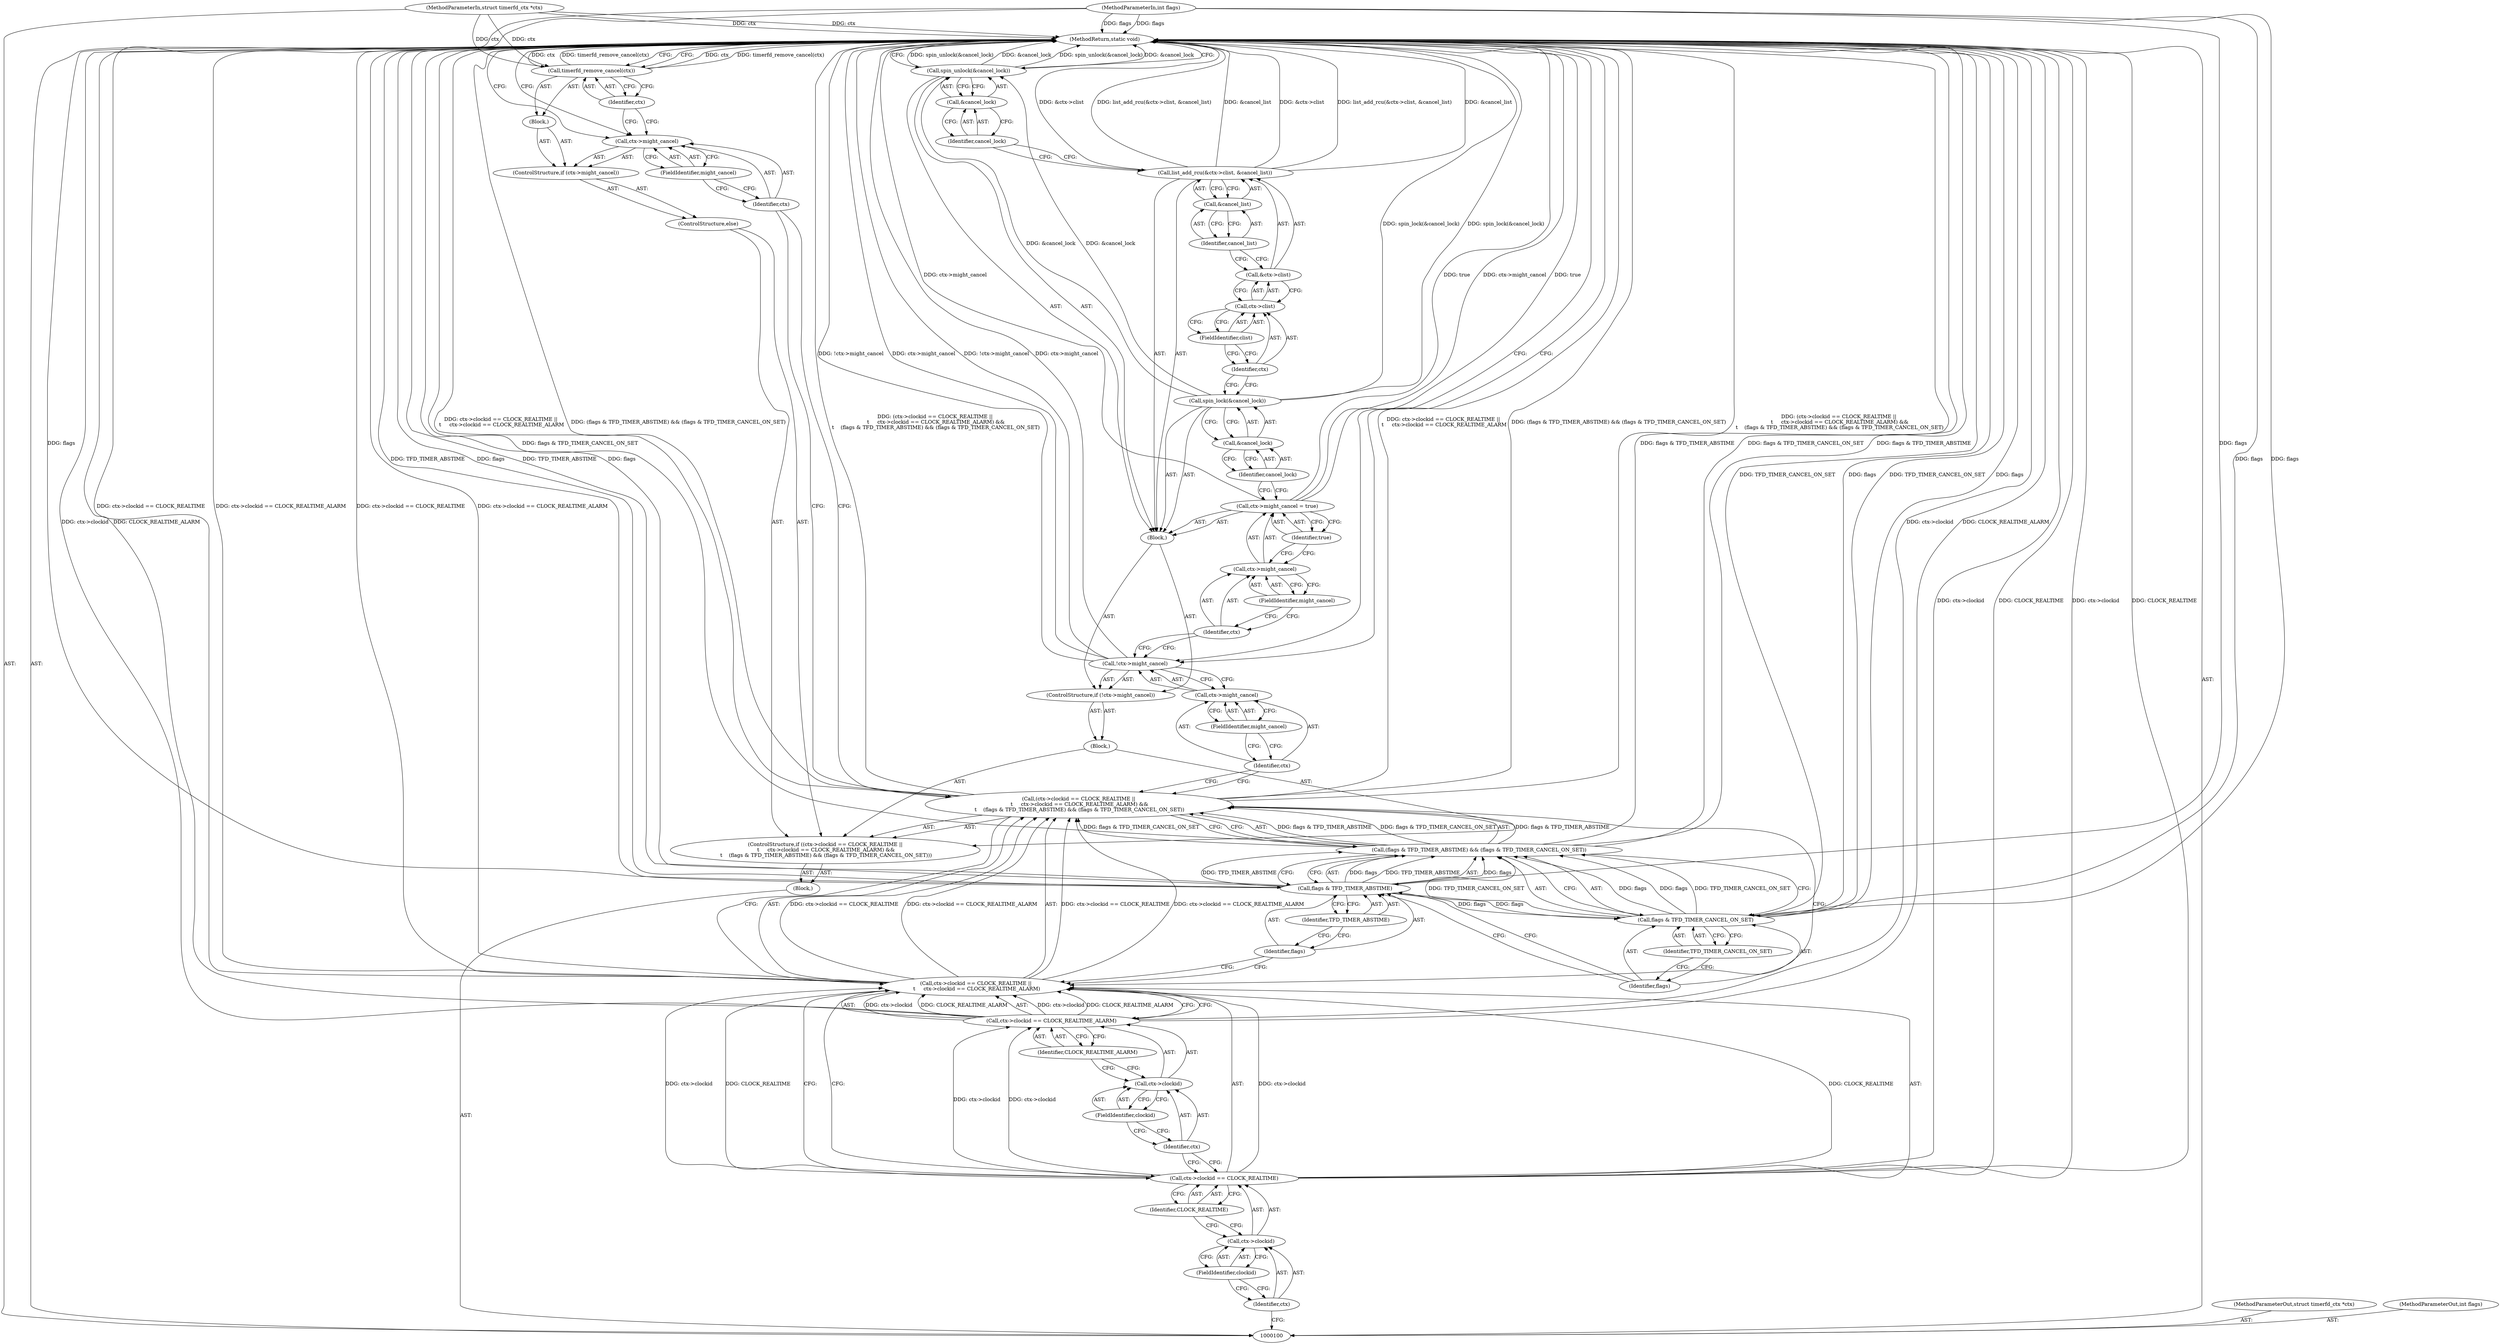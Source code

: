 digraph "1_linux_1e38da300e1e395a15048b0af1e5305bd91402f6_1" {
"1000157" [label="(MethodReturn,static void)"];
"1000101" [label="(MethodParameterIn,struct timerfd_ctx *ctx)"];
"1000219" [label="(MethodParameterOut,struct timerfd_ctx *ctx)"];
"1000102" [label="(MethodParameterIn,int flags)"];
"1000220" [label="(MethodParameterOut,int flags)"];
"1000147" [label="(Call,&cancel_lock)"];
"1000148" [label="(Identifier,cancel_lock)"];
"1000146" [label="(Call,spin_unlock(&cancel_lock))"];
"1000151" [label="(Call,ctx->might_cancel)"];
"1000152" [label="(Identifier,ctx)"];
"1000153" [label="(FieldIdentifier,might_cancel)"];
"1000149" [label="(ControlStructure,else)"];
"1000154" [label="(Block,)"];
"1000150" [label="(ControlStructure,if (ctx->might_cancel))"];
"1000155" [label="(Call,timerfd_remove_cancel(ctx))"];
"1000156" [label="(Identifier,ctx)"];
"1000103" [label="(Block,)"];
"1000110" [label="(FieldIdentifier,clockid)"];
"1000104" [label="(ControlStructure,if ((ctx->clockid == CLOCK_REALTIME ||\n \t     ctx->clockid == CLOCK_REALTIME_ALARM) &&\n \t    (flags & TFD_TIMER_ABSTIME) && (flags & TFD_TIMER_CANCEL_ON_SET)))"];
"1000111" [label="(Identifier,CLOCK_REALTIME)"];
"1000105" [label="(Call,(ctx->clockid == CLOCK_REALTIME ||\n \t     ctx->clockid == CLOCK_REALTIME_ALARM) &&\n \t    (flags & TFD_TIMER_ABSTIME) && (flags & TFD_TIMER_CANCEL_ON_SET))"];
"1000106" [label="(Call,ctx->clockid == CLOCK_REALTIME ||\n \t     ctx->clockid == CLOCK_REALTIME_ALARM)"];
"1000107" [label="(Call,ctx->clockid == CLOCK_REALTIME)"];
"1000108" [label="(Call,ctx->clockid)"];
"1000109" [label="(Identifier,ctx)"];
"1000115" [label="(FieldIdentifier,clockid)"];
"1000116" [label="(Identifier,CLOCK_REALTIME_ALARM)"];
"1000112" [label="(Call,ctx->clockid == CLOCK_REALTIME_ALARM)"];
"1000113" [label="(Call,ctx->clockid)"];
"1000114" [label="(Identifier,ctx)"];
"1000120" [label="(Identifier,TFD_TIMER_ABSTIME)"];
"1000121" [label="(Call,flags & TFD_TIMER_CANCEL_ON_SET)"];
"1000122" [label="(Identifier,flags)"];
"1000123" [label="(Identifier,TFD_TIMER_CANCEL_ON_SET)"];
"1000117" [label="(Call,(flags & TFD_TIMER_ABSTIME) && (flags & TFD_TIMER_CANCEL_ON_SET))"];
"1000118" [label="(Call,flags & TFD_TIMER_ABSTIME)"];
"1000119" [label="(Identifier,flags)"];
"1000124" [label="(Block,)"];
"1000129" [label="(FieldIdentifier,might_cancel)"];
"1000125" [label="(ControlStructure,if (!ctx->might_cancel))"];
"1000130" [label="(Block,)"];
"1000126" [label="(Call,!ctx->might_cancel)"];
"1000127" [label="(Call,ctx->might_cancel)"];
"1000128" [label="(Identifier,ctx)"];
"1000135" [label="(Identifier,true)"];
"1000131" [label="(Call,ctx->might_cancel = true)"];
"1000132" [label="(Call,ctx->might_cancel)"];
"1000133" [label="(Identifier,ctx)"];
"1000134" [label="(FieldIdentifier,might_cancel)"];
"1000137" [label="(Call,&cancel_lock)"];
"1000138" [label="(Identifier,cancel_lock)"];
"1000136" [label="(Call,spin_lock(&cancel_lock))"];
"1000140" [label="(Call,&ctx->clist)"];
"1000141" [label="(Call,ctx->clist)"];
"1000142" [label="(Identifier,ctx)"];
"1000143" [label="(FieldIdentifier,clist)"];
"1000144" [label="(Call,&cancel_list)"];
"1000145" [label="(Identifier,cancel_list)"];
"1000139" [label="(Call,list_add_rcu(&ctx->clist, &cancel_list))"];
"1000157" -> "1000100"  [label="AST: "];
"1000157" -> "1000146"  [label="CFG: "];
"1000157" -> "1000126"  [label="CFG: "];
"1000157" -> "1000155"  [label="CFG: "];
"1000157" -> "1000151"  [label="CFG: "];
"1000105" -> "1000157"  [label="DDG: (flags & TFD_TIMER_ABSTIME) && (flags & TFD_TIMER_CANCEL_ON_SET)"];
"1000105" -> "1000157"  [label="DDG: (ctx->clockid == CLOCK_REALTIME ||\n \t     ctx->clockid == CLOCK_REALTIME_ALARM) &&\n \t    (flags & TFD_TIMER_ABSTIME) && (flags & TFD_TIMER_CANCEL_ON_SET)"];
"1000105" -> "1000157"  [label="DDG: ctx->clockid == CLOCK_REALTIME ||\n \t     ctx->clockid == CLOCK_REALTIME_ALARM"];
"1000126" -> "1000157"  [label="DDG: !ctx->might_cancel"];
"1000126" -> "1000157"  [label="DDG: ctx->might_cancel"];
"1000107" -> "1000157"  [label="DDG: ctx->clockid"];
"1000107" -> "1000157"  [label="DDG: CLOCK_REALTIME"];
"1000106" -> "1000157"  [label="DDG: ctx->clockid == CLOCK_REALTIME"];
"1000106" -> "1000157"  [label="DDG: ctx->clockid == CLOCK_REALTIME_ALARM"];
"1000139" -> "1000157"  [label="DDG: &ctx->clist"];
"1000139" -> "1000157"  [label="DDG: list_add_rcu(&ctx->clist, &cancel_list)"];
"1000139" -> "1000157"  [label="DDG: &cancel_list"];
"1000117" -> "1000157"  [label="DDG: flags & TFD_TIMER_CANCEL_ON_SET"];
"1000117" -> "1000157"  [label="DDG: flags & TFD_TIMER_ABSTIME"];
"1000155" -> "1000157"  [label="DDG: ctx"];
"1000155" -> "1000157"  [label="DDG: timerfd_remove_cancel(ctx)"];
"1000118" -> "1000157"  [label="DDG: flags"];
"1000118" -> "1000157"  [label="DDG: TFD_TIMER_ABSTIME"];
"1000146" -> "1000157"  [label="DDG: spin_unlock(&cancel_lock)"];
"1000146" -> "1000157"  [label="DDG: &cancel_lock"];
"1000121" -> "1000157"  [label="DDG: TFD_TIMER_CANCEL_ON_SET"];
"1000121" -> "1000157"  [label="DDG: flags"];
"1000131" -> "1000157"  [label="DDG: ctx->might_cancel"];
"1000131" -> "1000157"  [label="DDG: true"];
"1000102" -> "1000157"  [label="DDG: flags"];
"1000112" -> "1000157"  [label="DDG: ctx->clockid"];
"1000112" -> "1000157"  [label="DDG: CLOCK_REALTIME_ALARM"];
"1000101" -> "1000157"  [label="DDG: ctx"];
"1000136" -> "1000157"  [label="DDG: spin_lock(&cancel_lock)"];
"1000101" -> "1000100"  [label="AST: "];
"1000101" -> "1000157"  [label="DDG: ctx"];
"1000101" -> "1000155"  [label="DDG: ctx"];
"1000219" -> "1000100"  [label="AST: "];
"1000102" -> "1000100"  [label="AST: "];
"1000102" -> "1000157"  [label="DDG: flags"];
"1000102" -> "1000118"  [label="DDG: flags"];
"1000102" -> "1000121"  [label="DDG: flags"];
"1000220" -> "1000100"  [label="AST: "];
"1000147" -> "1000146"  [label="AST: "];
"1000147" -> "1000148"  [label="CFG: "];
"1000148" -> "1000147"  [label="AST: "];
"1000146" -> "1000147"  [label="CFG: "];
"1000148" -> "1000147"  [label="AST: "];
"1000148" -> "1000139"  [label="CFG: "];
"1000147" -> "1000148"  [label="CFG: "];
"1000146" -> "1000130"  [label="AST: "];
"1000146" -> "1000147"  [label="CFG: "];
"1000147" -> "1000146"  [label="AST: "];
"1000157" -> "1000146"  [label="CFG: "];
"1000146" -> "1000157"  [label="DDG: spin_unlock(&cancel_lock)"];
"1000146" -> "1000157"  [label="DDG: &cancel_lock"];
"1000136" -> "1000146"  [label="DDG: &cancel_lock"];
"1000151" -> "1000150"  [label="AST: "];
"1000151" -> "1000153"  [label="CFG: "];
"1000152" -> "1000151"  [label="AST: "];
"1000153" -> "1000151"  [label="AST: "];
"1000156" -> "1000151"  [label="CFG: "];
"1000157" -> "1000151"  [label="CFG: "];
"1000152" -> "1000151"  [label="AST: "];
"1000152" -> "1000105"  [label="CFG: "];
"1000153" -> "1000152"  [label="CFG: "];
"1000153" -> "1000151"  [label="AST: "];
"1000153" -> "1000152"  [label="CFG: "];
"1000151" -> "1000153"  [label="CFG: "];
"1000149" -> "1000104"  [label="AST: "];
"1000150" -> "1000149"  [label="AST: "];
"1000154" -> "1000150"  [label="AST: "];
"1000155" -> "1000154"  [label="AST: "];
"1000150" -> "1000149"  [label="AST: "];
"1000151" -> "1000150"  [label="AST: "];
"1000154" -> "1000150"  [label="AST: "];
"1000155" -> "1000154"  [label="AST: "];
"1000155" -> "1000156"  [label="CFG: "];
"1000156" -> "1000155"  [label="AST: "];
"1000157" -> "1000155"  [label="CFG: "];
"1000155" -> "1000157"  [label="DDG: ctx"];
"1000155" -> "1000157"  [label="DDG: timerfd_remove_cancel(ctx)"];
"1000101" -> "1000155"  [label="DDG: ctx"];
"1000156" -> "1000155"  [label="AST: "];
"1000156" -> "1000151"  [label="CFG: "];
"1000155" -> "1000156"  [label="CFG: "];
"1000103" -> "1000100"  [label="AST: "];
"1000104" -> "1000103"  [label="AST: "];
"1000110" -> "1000108"  [label="AST: "];
"1000110" -> "1000109"  [label="CFG: "];
"1000108" -> "1000110"  [label="CFG: "];
"1000104" -> "1000103"  [label="AST: "];
"1000105" -> "1000104"  [label="AST: "];
"1000124" -> "1000104"  [label="AST: "];
"1000149" -> "1000104"  [label="AST: "];
"1000111" -> "1000107"  [label="AST: "];
"1000111" -> "1000108"  [label="CFG: "];
"1000107" -> "1000111"  [label="CFG: "];
"1000105" -> "1000104"  [label="AST: "];
"1000105" -> "1000106"  [label="CFG: "];
"1000105" -> "1000117"  [label="CFG: "];
"1000106" -> "1000105"  [label="AST: "];
"1000117" -> "1000105"  [label="AST: "];
"1000128" -> "1000105"  [label="CFG: "];
"1000152" -> "1000105"  [label="CFG: "];
"1000105" -> "1000157"  [label="DDG: (flags & TFD_TIMER_ABSTIME) && (flags & TFD_TIMER_CANCEL_ON_SET)"];
"1000105" -> "1000157"  [label="DDG: (ctx->clockid == CLOCK_REALTIME ||\n \t     ctx->clockid == CLOCK_REALTIME_ALARM) &&\n \t    (flags & TFD_TIMER_ABSTIME) && (flags & TFD_TIMER_CANCEL_ON_SET)"];
"1000105" -> "1000157"  [label="DDG: ctx->clockid == CLOCK_REALTIME ||\n \t     ctx->clockid == CLOCK_REALTIME_ALARM"];
"1000106" -> "1000105"  [label="DDG: ctx->clockid == CLOCK_REALTIME"];
"1000106" -> "1000105"  [label="DDG: ctx->clockid == CLOCK_REALTIME_ALARM"];
"1000117" -> "1000105"  [label="DDG: flags & TFD_TIMER_ABSTIME"];
"1000117" -> "1000105"  [label="DDG: flags & TFD_TIMER_CANCEL_ON_SET"];
"1000106" -> "1000105"  [label="AST: "];
"1000106" -> "1000107"  [label="CFG: "];
"1000106" -> "1000112"  [label="CFG: "];
"1000107" -> "1000106"  [label="AST: "];
"1000112" -> "1000106"  [label="AST: "];
"1000119" -> "1000106"  [label="CFG: "];
"1000105" -> "1000106"  [label="CFG: "];
"1000106" -> "1000157"  [label="DDG: ctx->clockid == CLOCK_REALTIME"];
"1000106" -> "1000157"  [label="DDG: ctx->clockid == CLOCK_REALTIME_ALARM"];
"1000106" -> "1000105"  [label="DDG: ctx->clockid == CLOCK_REALTIME"];
"1000106" -> "1000105"  [label="DDG: ctx->clockid == CLOCK_REALTIME_ALARM"];
"1000107" -> "1000106"  [label="DDG: ctx->clockid"];
"1000107" -> "1000106"  [label="DDG: CLOCK_REALTIME"];
"1000112" -> "1000106"  [label="DDG: ctx->clockid"];
"1000112" -> "1000106"  [label="DDG: CLOCK_REALTIME_ALARM"];
"1000107" -> "1000106"  [label="AST: "];
"1000107" -> "1000111"  [label="CFG: "];
"1000108" -> "1000107"  [label="AST: "];
"1000111" -> "1000107"  [label="AST: "];
"1000114" -> "1000107"  [label="CFG: "];
"1000106" -> "1000107"  [label="CFG: "];
"1000107" -> "1000157"  [label="DDG: ctx->clockid"];
"1000107" -> "1000157"  [label="DDG: CLOCK_REALTIME"];
"1000107" -> "1000106"  [label="DDG: ctx->clockid"];
"1000107" -> "1000106"  [label="DDG: CLOCK_REALTIME"];
"1000107" -> "1000112"  [label="DDG: ctx->clockid"];
"1000108" -> "1000107"  [label="AST: "];
"1000108" -> "1000110"  [label="CFG: "];
"1000109" -> "1000108"  [label="AST: "];
"1000110" -> "1000108"  [label="AST: "];
"1000111" -> "1000108"  [label="CFG: "];
"1000109" -> "1000108"  [label="AST: "];
"1000109" -> "1000100"  [label="CFG: "];
"1000110" -> "1000109"  [label="CFG: "];
"1000115" -> "1000113"  [label="AST: "];
"1000115" -> "1000114"  [label="CFG: "];
"1000113" -> "1000115"  [label="CFG: "];
"1000116" -> "1000112"  [label="AST: "];
"1000116" -> "1000113"  [label="CFG: "];
"1000112" -> "1000116"  [label="CFG: "];
"1000112" -> "1000106"  [label="AST: "];
"1000112" -> "1000116"  [label="CFG: "];
"1000113" -> "1000112"  [label="AST: "];
"1000116" -> "1000112"  [label="AST: "];
"1000106" -> "1000112"  [label="CFG: "];
"1000112" -> "1000157"  [label="DDG: ctx->clockid"];
"1000112" -> "1000157"  [label="DDG: CLOCK_REALTIME_ALARM"];
"1000112" -> "1000106"  [label="DDG: ctx->clockid"];
"1000112" -> "1000106"  [label="DDG: CLOCK_REALTIME_ALARM"];
"1000107" -> "1000112"  [label="DDG: ctx->clockid"];
"1000113" -> "1000112"  [label="AST: "];
"1000113" -> "1000115"  [label="CFG: "];
"1000114" -> "1000113"  [label="AST: "];
"1000115" -> "1000113"  [label="AST: "];
"1000116" -> "1000113"  [label="CFG: "];
"1000114" -> "1000113"  [label="AST: "];
"1000114" -> "1000107"  [label="CFG: "];
"1000115" -> "1000114"  [label="CFG: "];
"1000120" -> "1000118"  [label="AST: "];
"1000120" -> "1000119"  [label="CFG: "];
"1000118" -> "1000120"  [label="CFG: "];
"1000121" -> "1000117"  [label="AST: "];
"1000121" -> "1000123"  [label="CFG: "];
"1000122" -> "1000121"  [label="AST: "];
"1000123" -> "1000121"  [label="AST: "];
"1000117" -> "1000121"  [label="CFG: "];
"1000121" -> "1000157"  [label="DDG: TFD_TIMER_CANCEL_ON_SET"];
"1000121" -> "1000157"  [label="DDG: flags"];
"1000121" -> "1000117"  [label="DDG: flags"];
"1000121" -> "1000117"  [label="DDG: TFD_TIMER_CANCEL_ON_SET"];
"1000118" -> "1000121"  [label="DDG: flags"];
"1000102" -> "1000121"  [label="DDG: flags"];
"1000122" -> "1000121"  [label="AST: "];
"1000122" -> "1000118"  [label="CFG: "];
"1000123" -> "1000122"  [label="CFG: "];
"1000123" -> "1000121"  [label="AST: "];
"1000123" -> "1000122"  [label="CFG: "];
"1000121" -> "1000123"  [label="CFG: "];
"1000117" -> "1000105"  [label="AST: "];
"1000117" -> "1000118"  [label="CFG: "];
"1000117" -> "1000121"  [label="CFG: "];
"1000118" -> "1000117"  [label="AST: "];
"1000121" -> "1000117"  [label="AST: "];
"1000105" -> "1000117"  [label="CFG: "];
"1000117" -> "1000157"  [label="DDG: flags & TFD_TIMER_CANCEL_ON_SET"];
"1000117" -> "1000157"  [label="DDG: flags & TFD_TIMER_ABSTIME"];
"1000117" -> "1000105"  [label="DDG: flags & TFD_TIMER_ABSTIME"];
"1000117" -> "1000105"  [label="DDG: flags & TFD_TIMER_CANCEL_ON_SET"];
"1000118" -> "1000117"  [label="DDG: flags"];
"1000118" -> "1000117"  [label="DDG: TFD_TIMER_ABSTIME"];
"1000121" -> "1000117"  [label="DDG: flags"];
"1000121" -> "1000117"  [label="DDG: TFD_TIMER_CANCEL_ON_SET"];
"1000118" -> "1000117"  [label="AST: "];
"1000118" -> "1000120"  [label="CFG: "];
"1000119" -> "1000118"  [label="AST: "];
"1000120" -> "1000118"  [label="AST: "];
"1000122" -> "1000118"  [label="CFG: "];
"1000117" -> "1000118"  [label="CFG: "];
"1000118" -> "1000157"  [label="DDG: flags"];
"1000118" -> "1000157"  [label="DDG: TFD_TIMER_ABSTIME"];
"1000118" -> "1000117"  [label="DDG: flags"];
"1000118" -> "1000117"  [label="DDG: TFD_TIMER_ABSTIME"];
"1000102" -> "1000118"  [label="DDG: flags"];
"1000118" -> "1000121"  [label="DDG: flags"];
"1000119" -> "1000118"  [label="AST: "];
"1000119" -> "1000106"  [label="CFG: "];
"1000120" -> "1000119"  [label="CFG: "];
"1000124" -> "1000104"  [label="AST: "];
"1000125" -> "1000124"  [label="AST: "];
"1000129" -> "1000127"  [label="AST: "];
"1000129" -> "1000128"  [label="CFG: "];
"1000127" -> "1000129"  [label="CFG: "];
"1000125" -> "1000124"  [label="AST: "];
"1000126" -> "1000125"  [label="AST: "];
"1000130" -> "1000125"  [label="AST: "];
"1000130" -> "1000125"  [label="AST: "];
"1000131" -> "1000130"  [label="AST: "];
"1000136" -> "1000130"  [label="AST: "];
"1000139" -> "1000130"  [label="AST: "];
"1000146" -> "1000130"  [label="AST: "];
"1000126" -> "1000125"  [label="AST: "];
"1000126" -> "1000127"  [label="CFG: "];
"1000127" -> "1000126"  [label="AST: "];
"1000133" -> "1000126"  [label="CFG: "];
"1000157" -> "1000126"  [label="CFG: "];
"1000126" -> "1000157"  [label="DDG: !ctx->might_cancel"];
"1000126" -> "1000157"  [label="DDG: ctx->might_cancel"];
"1000127" -> "1000126"  [label="AST: "];
"1000127" -> "1000129"  [label="CFG: "];
"1000128" -> "1000127"  [label="AST: "];
"1000129" -> "1000127"  [label="AST: "];
"1000126" -> "1000127"  [label="CFG: "];
"1000128" -> "1000127"  [label="AST: "];
"1000128" -> "1000105"  [label="CFG: "];
"1000129" -> "1000128"  [label="CFG: "];
"1000135" -> "1000131"  [label="AST: "];
"1000135" -> "1000132"  [label="CFG: "];
"1000131" -> "1000135"  [label="CFG: "];
"1000131" -> "1000130"  [label="AST: "];
"1000131" -> "1000135"  [label="CFG: "];
"1000132" -> "1000131"  [label="AST: "];
"1000135" -> "1000131"  [label="AST: "];
"1000138" -> "1000131"  [label="CFG: "];
"1000131" -> "1000157"  [label="DDG: ctx->might_cancel"];
"1000131" -> "1000157"  [label="DDG: true"];
"1000132" -> "1000131"  [label="AST: "];
"1000132" -> "1000134"  [label="CFG: "];
"1000133" -> "1000132"  [label="AST: "];
"1000134" -> "1000132"  [label="AST: "];
"1000135" -> "1000132"  [label="CFG: "];
"1000133" -> "1000132"  [label="AST: "];
"1000133" -> "1000126"  [label="CFG: "];
"1000134" -> "1000133"  [label="CFG: "];
"1000134" -> "1000132"  [label="AST: "];
"1000134" -> "1000133"  [label="CFG: "];
"1000132" -> "1000134"  [label="CFG: "];
"1000137" -> "1000136"  [label="AST: "];
"1000137" -> "1000138"  [label="CFG: "];
"1000138" -> "1000137"  [label="AST: "];
"1000136" -> "1000137"  [label="CFG: "];
"1000138" -> "1000137"  [label="AST: "];
"1000138" -> "1000131"  [label="CFG: "];
"1000137" -> "1000138"  [label="CFG: "];
"1000136" -> "1000130"  [label="AST: "];
"1000136" -> "1000137"  [label="CFG: "];
"1000137" -> "1000136"  [label="AST: "];
"1000142" -> "1000136"  [label="CFG: "];
"1000136" -> "1000157"  [label="DDG: spin_lock(&cancel_lock)"];
"1000136" -> "1000146"  [label="DDG: &cancel_lock"];
"1000140" -> "1000139"  [label="AST: "];
"1000140" -> "1000141"  [label="CFG: "];
"1000141" -> "1000140"  [label="AST: "];
"1000145" -> "1000140"  [label="CFG: "];
"1000141" -> "1000140"  [label="AST: "];
"1000141" -> "1000143"  [label="CFG: "];
"1000142" -> "1000141"  [label="AST: "];
"1000143" -> "1000141"  [label="AST: "];
"1000140" -> "1000141"  [label="CFG: "];
"1000142" -> "1000141"  [label="AST: "];
"1000142" -> "1000136"  [label="CFG: "];
"1000143" -> "1000142"  [label="CFG: "];
"1000143" -> "1000141"  [label="AST: "];
"1000143" -> "1000142"  [label="CFG: "];
"1000141" -> "1000143"  [label="CFG: "];
"1000144" -> "1000139"  [label="AST: "];
"1000144" -> "1000145"  [label="CFG: "];
"1000145" -> "1000144"  [label="AST: "];
"1000139" -> "1000144"  [label="CFG: "];
"1000145" -> "1000144"  [label="AST: "];
"1000145" -> "1000140"  [label="CFG: "];
"1000144" -> "1000145"  [label="CFG: "];
"1000139" -> "1000130"  [label="AST: "];
"1000139" -> "1000144"  [label="CFG: "];
"1000140" -> "1000139"  [label="AST: "];
"1000144" -> "1000139"  [label="AST: "];
"1000148" -> "1000139"  [label="CFG: "];
"1000139" -> "1000157"  [label="DDG: &ctx->clist"];
"1000139" -> "1000157"  [label="DDG: list_add_rcu(&ctx->clist, &cancel_list)"];
"1000139" -> "1000157"  [label="DDG: &cancel_list"];
}
